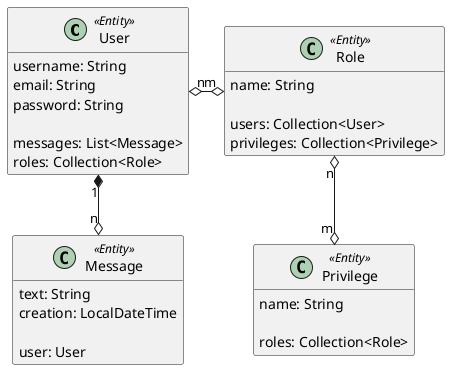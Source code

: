 @startuml
hide methods

class User <<Entity>> {
    username: String
    email: String
    password: String

    messages: List<Message>
    roles: Collection<Role>
}

class Message<<Entity>>{
    text: String
    creation: LocalDateTime

    user: User
}

class Role<<Entity>>{
    name: String

    users: Collection<User>
    privileges: Collection<Privilege>
}

class Privilege<<Entity>>{
    name: String

    roles: Collection<Role>
}

User "1" *-down-o "n" Message
User "n" o-o "m" Role
Role "n" o-down-o "m" Privilege

@enduml